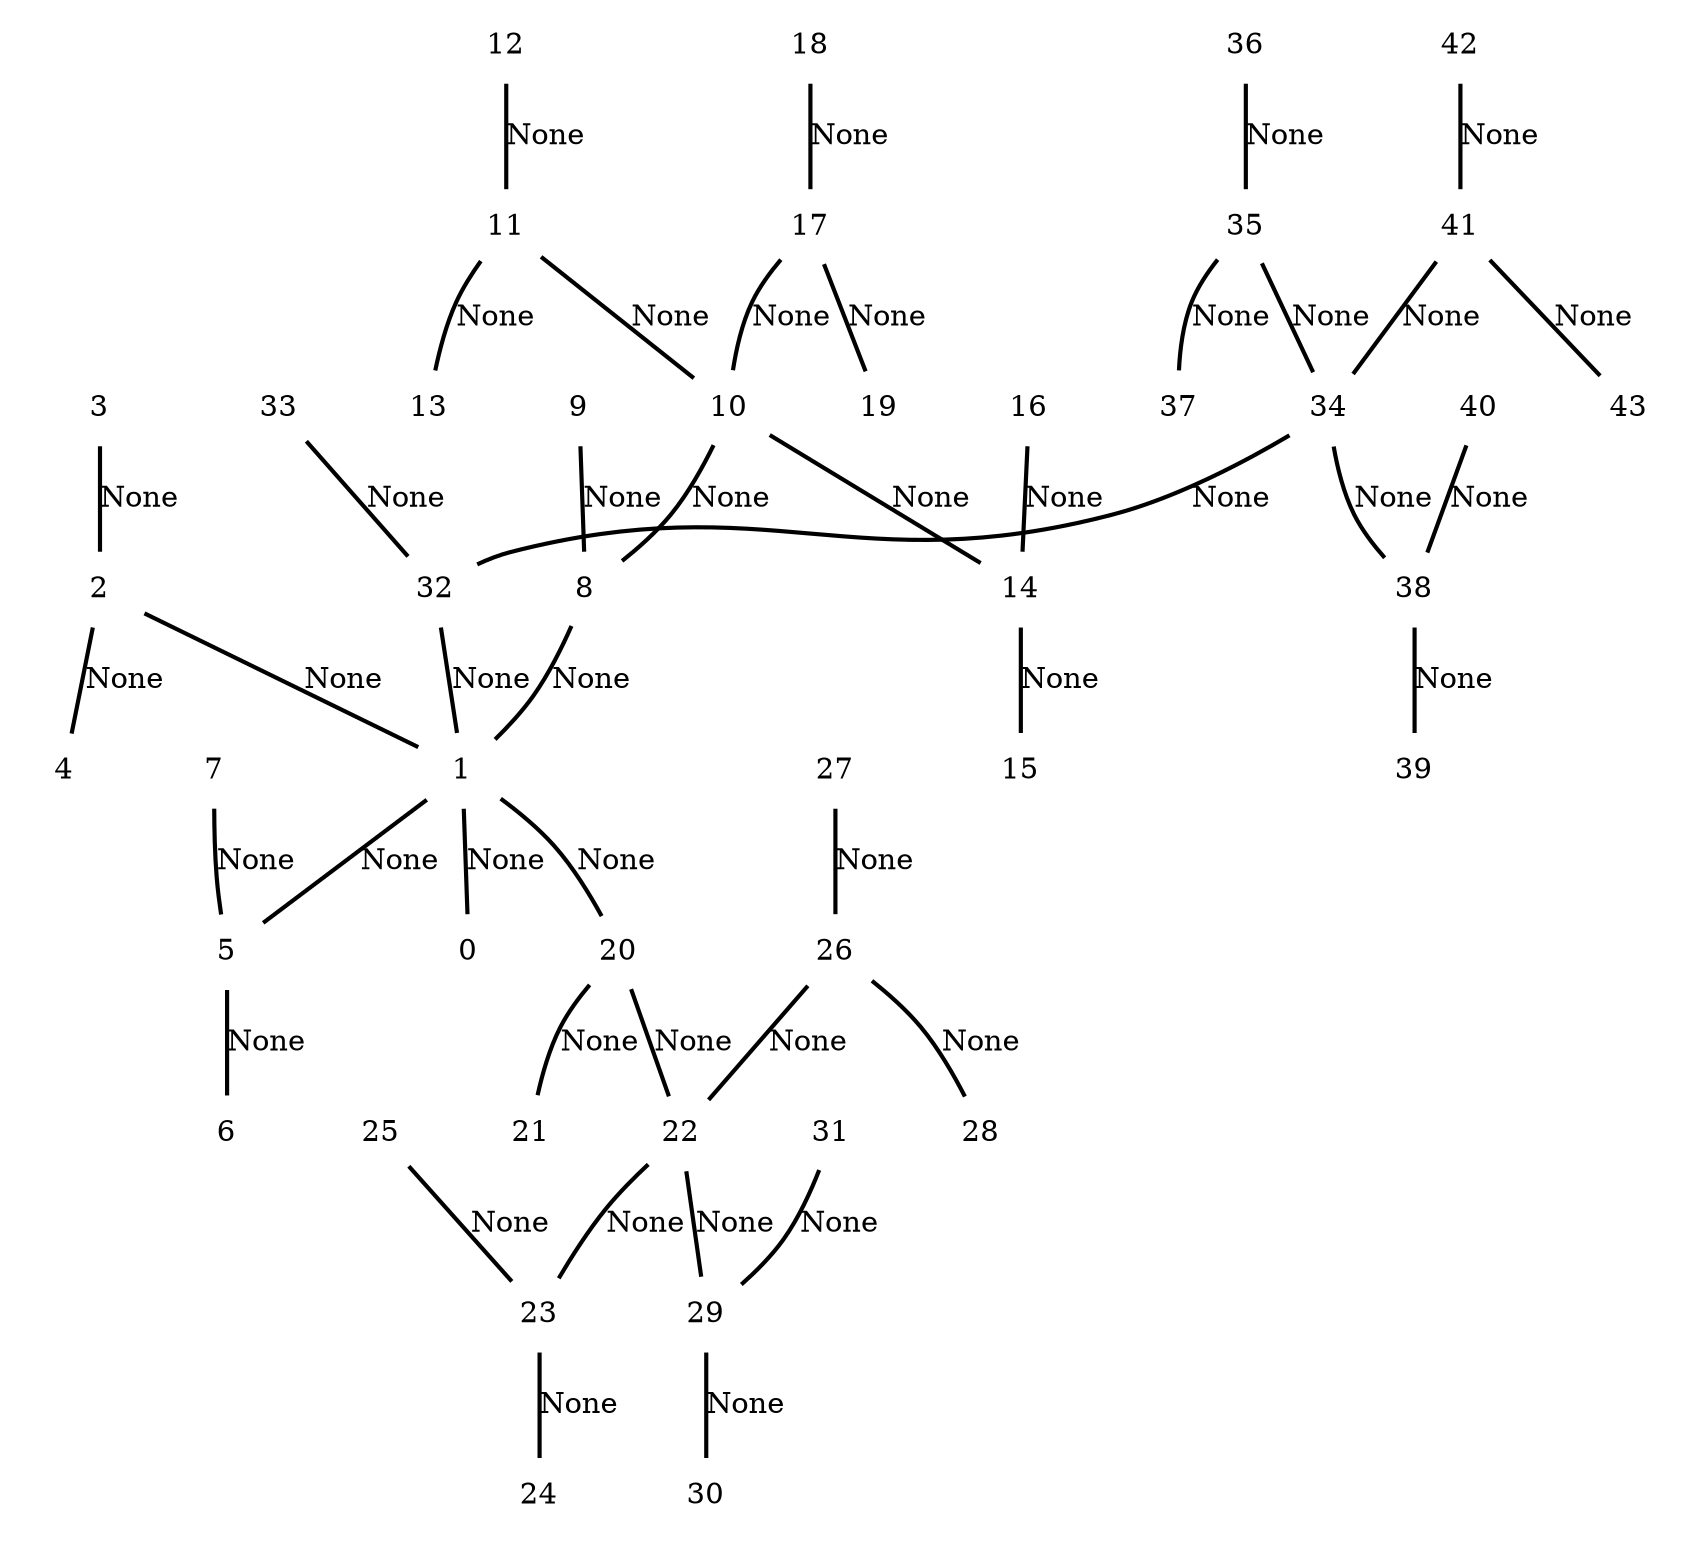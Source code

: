graph G {
    0 [penwidth=3,label="0",color="white"]
    1 [penwidth=3,label="1",color="white"]
    2 [penwidth=3,label="2",color="white"]
    3 [penwidth=3,label="3",color="white"]
    4 [penwidth=3,label="4",color="white"]
    5 [penwidth=3,label="5",color="white"]
    6 [penwidth=3,label="6",color="white"]
    7 [penwidth=3,label="7",color="white"]
    8 [penwidth=3,label="8",color="white"]
    9 [penwidth=3,label="9",color="white"]
    10 [penwidth=3,label="10",color="white"]
    11 [penwidth=3,label="11",color="white"]
    12 [penwidth=3,label="12",color="white"]
    13 [penwidth=3,label="13",color="white"]
    14 [penwidth=3,label="14",color="white"]
    15 [penwidth=3,label="15",color="white"]
    16 [penwidth=3,label="16",color="white"]
    17 [penwidth=3,label="17",color="white"]
    18 [penwidth=3,label="18",color="white"]
    19 [penwidth=3,label="19",color="white"]
    20 [penwidth=3,label="20",color="white"]
    21 [penwidth=3,label="21",color="white"]
    22 [penwidth=3,label="22",color="white"]
    23 [penwidth=3,label="23",color="white"]
    24 [penwidth=3,label="24",color="white"]
    25 [penwidth=3,label="25",color="white"]
    26 [penwidth=3,label="26",color="white"]
    27 [penwidth=3,label="27",color="white"]
    28 [penwidth=3,label="28",color="white"]
    29 [penwidth=3,label="29",color="white"]
    30 [penwidth=3,label="30",color="white"]
    31 [penwidth=3,label="31",color="white"]
    32 [penwidth=3,label="32",color="white"]
    33 [penwidth=3,label="33",color="white"]
    34 [penwidth=3,label="34",color="white"]
    35 [penwidth=3,label="35",color="white"]
    36 [penwidth=3,label="36",color="white"]
    37 [penwidth=3,label="37",color="white"]
    38 [penwidth=3,label="38",color="white"]
    39 [penwidth=3,label="39",color="white"]
    40 [penwidth=3,label="40",color="white"]
    41 [penwidth=3,label="41",color="white"]
    42 [penwidth=3,label="42",color="white"]
    43 [penwidth=3,label="43",color="white"]

    1--0 [penwidth=2,label="None"]
    2--1 [penwidth=2,label="None"]
    3--2 [penwidth=2,label="None"]
    2--4 [penwidth=2,label="None"]
    1--5 [penwidth=2,label="None"]
    5--6 [penwidth=2,label="None"]
    7--5 [penwidth=2,label="None"]
    8--1 [penwidth=2,label="None"]
    9--8 [penwidth=2,label="None"]
    10--8 [penwidth=2,label="None"]
    11--10 [penwidth=2,label="None"]
    12--11 [penwidth=2,label="None"]
    11--13 [penwidth=2,label="None"]
    10--14 [penwidth=2,label="None"]
    14--15 [penwidth=2,label="None"]
    16--14 [penwidth=2,label="None"]
    17--10 [penwidth=2,label="None"]
    18--17 [penwidth=2,label="None"]
    17--19 [penwidth=2,label="None"]
    1--20 [penwidth=2,label="None"]
    20--21 [penwidth=2,label="None"]
    20--22 [penwidth=2,label="None"]
    22--23 [penwidth=2,label="None"]
    23--24 [penwidth=2,label="None"]
    25--23 [penwidth=2,label="None"]
    26--22 [penwidth=2,label="None"]
    27--26 [penwidth=2,label="None"]
    26--28 [penwidth=2,label="None"]
    22--29 [penwidth=2,label="None"]
    29--30 [penwidth=2,label="None"]
    31--29 [penwidth=2,label="None"]
    32--1 [penwidth=2,label="None"]
    33--32 [penwidth=2,label="None"]
    34--32 [penwidth=2,label="None"]
    35--34 [penwidth=2,label="None"]
    36--35 [penwidth=2,label="None"]
    35--37 [penwidth=2,label="None"]
    34--38 [penwidth=2,label="None"]
    38--39 [penwidth=2,label="None"]
    40--38 [penwidth=2,label="None"]
    41--34 [penwidth=2,label="None"]
    42--41 [penwidth=2,label="None"]
    41--43 [penwidth=2,label="None"]
}